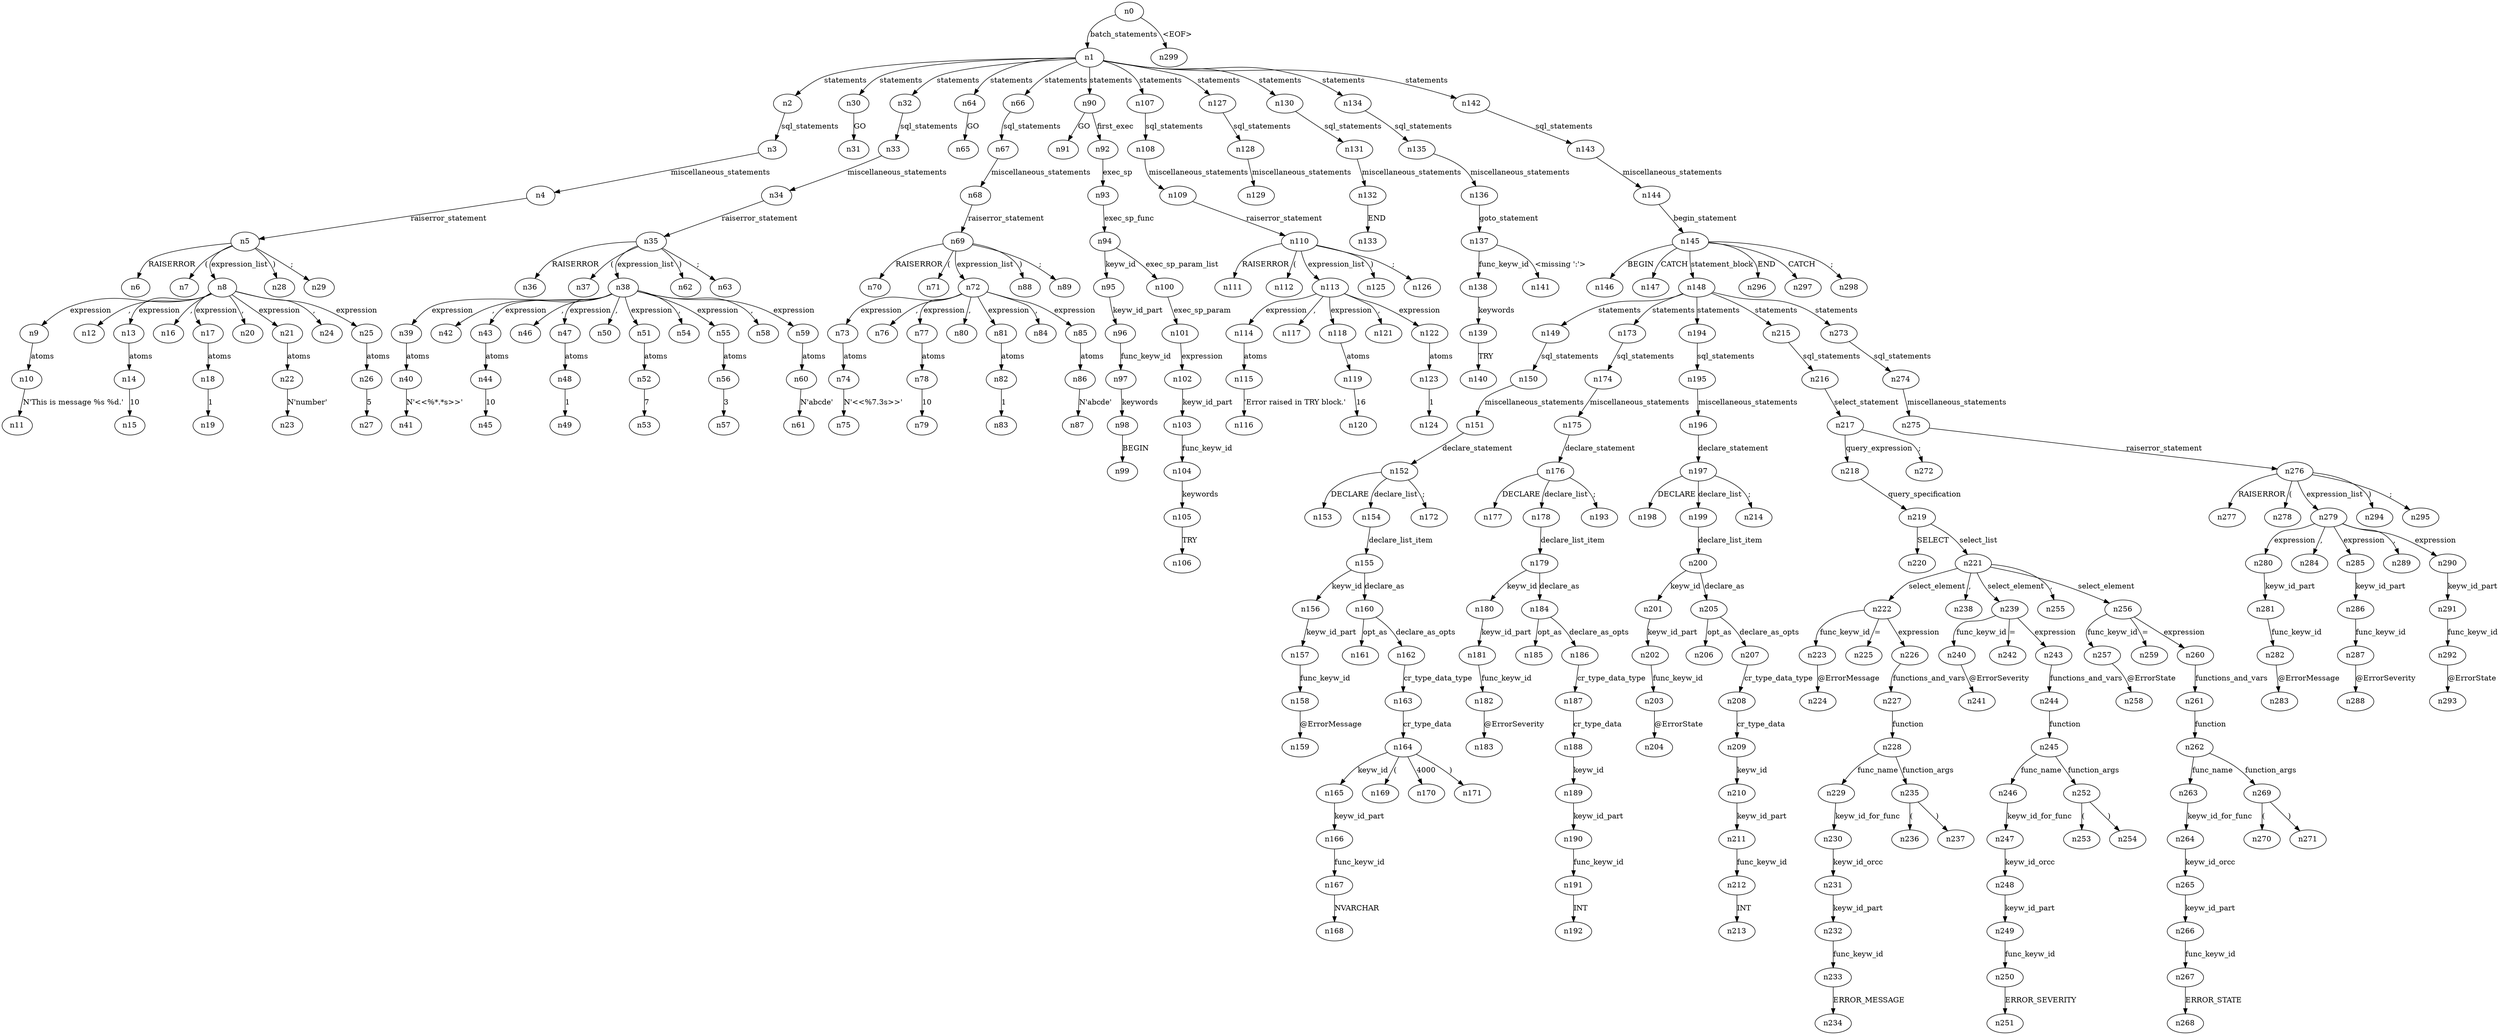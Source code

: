 digraph ParseTree {
  n0 -> n1 [label="batch_statements"];
  n1 -> n2 [label="statements"];
  n2 -> n3 [label="sql_statements"];
  n3 -> n4 [label="miscellaneous_statements"];
  n4 -> n5 [label="raiserror_statement"];
  n5 -> n6 [label="RAISERROR"];
  n5 -> n7 [label="("];
  n5 -> n8 [label="expression_list"];
  n8 -> n9 [label="expression"];
  n9 -> n10 [label="atoms"];
  n10 -> n11 [label="N'This is message %s %d.'"];
  n8 -> n12 [label=","];
  n8 -> n13 [label="expression"];
  n13 -> n14 [label="atoms"];
  n14 -> n15 [label="10"];
  n8 -> n16 [label=","];
  n8 -> n17 [label="expression"];
  n17 -> n18 [label="atoms"];
  n18 -> n19 [label="1"];
  n8 -> n20 [label=","];
  n8 -> n21 [label="expression"];
  n21 -> n22 [label="atoms"];
  n22 -> n23 [label="N'number'"];
  n8 -> n24 [label=","];
  n8 -> n25 [label="expression"];
  n25 -> n26 [label="atoms"];
  n26 -> n27 [label="5"];
  n5 -> n28 [label=")"];
  n5 -> n29 [label=";"];
  n1 -> n30 [label="statements"];
  n30 -> n31 [label="GO"];
  n1 -> n32 [label="statements"];
  n32 -> n33 [label="sql_statements"];
  n33 -> n34 [label="miscellaneous_statements"];
  n34 -> n35 [label="raiserror_statement"];
  n35 -> n36 [label="RAISERROR"];
  n35 -> n37 [label="("];
  n35 -> n38 [label="expression_list"];
  n38 -> n39 [label="expression"];
  n39 -> n40 [label="atoms"];
  n40 -> n41 [label="N'<<%*.*s>>'"];
  n38 -> n42 [label=","];
  n38 -> n43 [label="expression"];
  n43 -> n44 [label="atoms"];
  n44 -> n45 [label="10"];
  n38 -> n46 [label=","];
  n38 -> n47 [label="expression"];
  n47 -> n48 [label="atoms"];
  n48 -> n49 [label="1"];
  n38 -> n50 [label=","];
  n38 -> n51 [label="expression"];
  n51 -> n52 [label="atoms"];
  n52 -> n53 [label="7"];
  n38 -> n54 [label=","];
  n38 -> n55 [label="expression"];
  n55 -> n56 [label="atoms"];
  n56 -> n57 [label="3"];
  n38 -> n58 [label=","];
  n38 -> n59 [label="expression"];
  n59 -> n60 [label="atoms"];
  n60 -> n61 [label="N'abcde'"];
  n35 -> n62 [label=")"];
  n35 -> n63 [label=";"];
  n1 -> n64 [label="statements"];
  n64 -> n65 [label="GO"];
  n1 -> n66 [label="statements"];
  n66 -> n67 [label="sql_statements"];
  n67 -> n68 [label="miscellaneous_statements"];
  n68 -> n69 [label="raiserror_statement"];
  n69 -> n70 [label="RAISERROR"];
  n69 -> n71 [label="("];
  n69 -> n72 [label="expression_list"];
  n72 -> n73 [label="expression"];
  n73 -> n74 [label="atoms"];
  n74 -> n75 [label="N'<<%7.3s>>'"];
  n72 -> n76 [label=","];
  n72 -> n77 [label="expression"];
  n77 -> n78 [label="atoms"];
  n78 -> n79 [label="10"];
  n72 -> n80 [label=","];
  n72 -> n81 [label="expression"];
  n81 -> n82 [label="atoms"];
  n82 -> n83 [label="1"];
  n72 -> n84 [label=","];
  n72 -> n85 [label="expression"];
  n85 -> n86 [label="atoms"];
  n86 -> n87 [label="N'abcde'"];
  n69 -> n88 [label=")"];
  n69 -> n89 [label=";"];
  n1 -> n90 [label="statements"];
  n90 -> n91 [label="GO"];
  n90 -> n92 [label="first_exec"];
  n92 -> n93 [label="exec_sp"];
  n93 -> n94 [label="exec_sp_func"];
  n94 -> n95 [label="keyw_id"];
  n95 -> n96 [label="keyw_id_part"];
  n96 -> n97 [label="func_keyw_id"];
  n97 -> n98 [label="keywords"];
  n98 -> n99 [label="BEGIN"];
  n94 -> n100 [label="exec_sp_param_list"];
  n100 -> n101 [label="exec_sp_param"];
  n101 -> n102 [label="expression"];
  n102 -> n103 [label="keyw_id_part"];
  n103 -> n104 [label="func_keyw_id"];
  n104 -> n105 [label="keywords"];
  n105 -> n106 [label="TRY"];
  n1 -> n107 [label="statements"];
  n107 -> n108 [label="sql_statements"];
  n108 -> n109 [label="miscellaneous_statements"];
  n109 -> n110 [label="raiserror_statement"];
  n110 -> n111 [label="RAISERROR"];
  n110 -> n112 [label="("];
  n110 -> n113 [label="expression_list"];
  n113 -> n114 [label="expression"];
  n114 -> n115 [label="atoms"];
  n115 -> n116 [label="'Error raised in TRY block.'"];
  n113 -> n117 [label=","];
  n113 -> n118 [label="expression"];
  n118 -> n119 [label="atoms"];
  n119 -> n120 [label="16"];
  n113 -> n121 [label=","];
  n113 -> n122 [label="expression"];
  n122 -> n123 [label="atoms"];
  n123 -> n124 [label="1"];
  n110 -> n125 [label=")"];
  n110 -> n126 [label=";"];
  n1 -> n127 [label="statements"];
  n127 -> n128 [label="sql_statements"];
  n128 -> n129 [label="miscellaneous_statements"];
  n1 -> n130 [label="statements"];
  n130 -> n131 [label="sql_statements"];
  n131 -> n132 [label="miscellaneous_statements"];
  n132 -> n133 [label="END"];
  n1 -> n134 [label="statements"];
  n134 -> n135 [label="sql_statements"];
  n135 -> n136 [label="miscellaneous_statements"];
  n136 -> n137 [label="goto_statement"];
  n137 -> n138 [label="func_keyw_id"];
  n138 -> n139 [label="keywords"];
  n139 -> n140 [label="TRY"];
  n137 -> n141 [label="<missing ':'>"];
  n1 -> n142 [label="statements"];
  n142 -> n143 [label="sql_statements"];
  n143 -> n144 [label="miscellaneous_statements"];
  n144 -> n145 [label="begin_statement"];
  n145 -> n146 [label="BEGIN"];
  n145 -> n147 [label="CATCH"];
  n145 -> n148 [label="statement_block"];
  n148 -> n149 [label="statements"];
  n149 -> n150 [label="sql_statements"];
  n150 -> n151 [label="miscellaneous_statements"];
  n151 -> n152 [label="declare_statement"];
  n152 -> n153 [label="DECLARE"];
  n152 -> n154 [label="declare_list"];
  n154 -> n155 [label="declare_list_item"];
  n155 -> n156 [label="keyw_id"];
  n156 -> n157 [label="keyw_id_part"];
  n157 -> n158 [label="func_keyw_id"];
  n158 -> n159 [label="@ErrorMessage"];
  n155 -> n160 [label="declare_as"];
  n160 -> n161 [label="opt_as"];
  n160 -> n162 [label="declare_as_opts"];
  n162 -> n163 [label="cr_type_data_type"];
  n163 -> n164 [label="cr_type_data"];
  n164 -> n165 [label="keyw_id"];
  n165 -> n166 [label="keyw_id_part"];
  n166 -> n167 [label="func_keyw_id"];
  n167 -> n168 [label="NVARCHAR"];
  n164 -> n169 [label="("];
  n164 -> n170 [label="4000"];
  n164 -> n171 [label=")"];
  n152 -> n172 [label=";"];
  n148 -> n173 [label="statements"];
  n173 -> n174 [label="sql_statements"];
  n174 -> n175 [label="miscellaneous_statements"];
  n175 -> n176 [label="declare_statement"];
  n176 -> n177 [label="DECLARE"];
  n176 -> n178 [label="declare_list"];
  n178 -> n179 [label="declare_list_item"];
  n179 -> n180 [label="keyw_id"];
  n180 -> n181 [label="keyw_id_part"];
  n181 -> n182 [label="func_keyw_id"];
  n182 -> n183 [label="@ErrorSeverity"];
  n179 -> n184 [label="declare_as"];
  n184 -> n185 [label="opt_as"];
  n184 -> n186 [label="declare_as_opts"];
  n186 -> n187 [label="cr_type_data_type"];
  n187 -> n188 [label="cr_type_data"];
  n188 -> n189 [label="keyw_id"];
  n189 -> n190 [label="keyw_id_part"];
  n190 -> n191 [label="func_keyw_id"];
  n191 -> n192 [label="INT"];
  n176 -> n193 [label=";"];
  n148 -> n194 [label="statements"];
  n194 -> n195 [label="sql_statements"];
  n195 -> n196 [label="miscellaneous_statements"];
  n196 -> n197 [label="declare_statement"];
  n197 -> n198 [label="DECLARE"];
  n197 -> n199 [label="declare_list"];
  n199 -> n200 [label="declare_list_item"];
  n200 -> n201 [label="keyw_id"];
  n201 -> n202 [label="keyw_id_part"];
  n202 -> n203 [label="func_keyw_id"];
  n203 -> n204 [label="@ErrorState"];
  n200 -> n205 [label="declare_as"];
  n205 -> n206 [label="opt_as"];
  n205 -> n207 [label="declare_as_opts"];
  n207 -> n208 [label="cr_type_data_type"];
  n208 -> n209 [label="cr_type_data"];
  n209 -> n210 [label="keyw_id"];
  n210 -> n211 [label="keyw_id_part"];
  n211 -> n212 [label="func_keyw_id"];
  n212 -> n213 [label="INT"];
  n197 -> n214 [label=";"];
  n148 -> n215 [label="statements"];
  n215 -> n216 [label="sql_statements"];
  n216 -> n217 [label="select_statement"];
  n217 -> n218 [label="query_expression"];
  n218 -> n219 [label="query_specification"];
  n219 -> n220 [label="SELECT"];
  n219 -> n221 [label="select_list"];
  n221 -> n222 [label="select_element"];
  n222 -> n223 [label="func_keyw_id"];
  n223 -> n224 [label="@ErrorMessage"];
  n222 -> n225 [label="="];
  n222 -> n226 [label="expression"];
  n226 -> n227 [label="functions_and_vars"];
  n227 -> n228 [label="function"];
  n228 -> n229 [label="func_name"];
  n229 -> n230 [label="keyw_id_for_func"];
  n230 -> n231 [label="keyw_id_orcc"];
  n231 -> n232 [label="keyw_id_part"];
  n232 -> n233 [label="func_keyw_id"];
  n233 -> n234 [label="ERROR_MESSAGE"];
  n228 -> n235 [label="function_args"];
  n235 -> n236 [label="("];
  n235 -> n237 [label=")"];
  n221 -> n238 [label=","];
  n221 -> n239 [label="select_element"];
  n239 -> n240 [label="func_keyw_id"];
  n240 -> n241 [label="@ErrorSeverity"];
  n239 -> n242 [label="="];
  n239 -> n243 [label="expression"];
  n243 -> n244 [label="functions_and_vars"];
  n244 -> n245 [label="function"];
  n245 -> n246 [label="func_name"];
  n246 -> n247 [label="keyw_id_for_func"];
  n247 -> n248 [label="keyw_id_orcc"];
  n248 -> n249 [label="keyw_id_part"];
  n249 -> n250 [label="func_keyw_id"];
  n250 -> n251 [label="ERROR_SEVERITY"];
  n245 -> n252 [label="function_args"];
  n252 -> n253 [label="("];
  n252 -> n254 [label=")"];
  n221 -> n255 [label=","];
  n221 -> n256 [label="select_element"];
  n256 -> n257 [label="func_keyw_id"];
  n257 -> n258 [label="@ErrorState"];
  n256 -> n259 [label="="];
  n256 -> n260 [label="expression"];
  n260 -> n261 [label="functions_and_vars"];
  n261 -> n262 [label="function"];
  n262 -> n263 [label="func_name"];
  n263 -> n264 [label="keyw_id_for_func"];
  n264 -> n265 [label="keyw_id_orcc"];
  n265 -> n266 [label="keyw_id_part"];
  n266 -> n267 [label="func_keyw_id"];
  n267 -> n268 [label="ERROR_STATE"];
  n262 -> n269 [label="function_args"];
  n269 -> n270 [label="("];
  n269 -> n271 [label=")"];
  n217 -> n272 [label=";"];
  n148 -> n273 [label="statements"];
  n273 -> n274 [label="sql_statements"];
  n274 -> n275 [label="miscellaneous_statements"];
  n275 -> n276 [label="raiserror_statement"];
  n276 -> n277 [label="RAISERROR"];
  n276 -> n278 [label="("];
  n276 -> n279 [label="expression_list"];
  n279 -> n280 [label="expression"];
  n280 -> n281 [label="keyw_id_part"];
  n281 -> n282 [label="func_keyw_id"];
  n282 -> n283 [label="@ErrorMessage"];
  n279 -> n284 [label=","];
  n279 -> n285 [label="expression"];
  n285 -> n286 [label="keyw_id_part"];
  n286 -> n287 [label="func_keyw_id"];
  n287 -> n288 [label="@ErrorSeverity"];
  n279 -> n289 [label=","];
  n279 -> n290 [label="expression"];
  n290 -> n291 [label="keyw_id_part"];
  n291 -> n292 [label="func_keyw_id"];
  n292 -> n293 [label="@ErrorState"];
  n276 -> n294 [label=")"];
  n276 -> n295 [label=";"];
  n145 -> n296 [label="END"];
  n145 -> n297 [label="CATCH"];
  n145 -> n298 [label=";"];
  n0 -> n299 [label="<EOF>"];
}